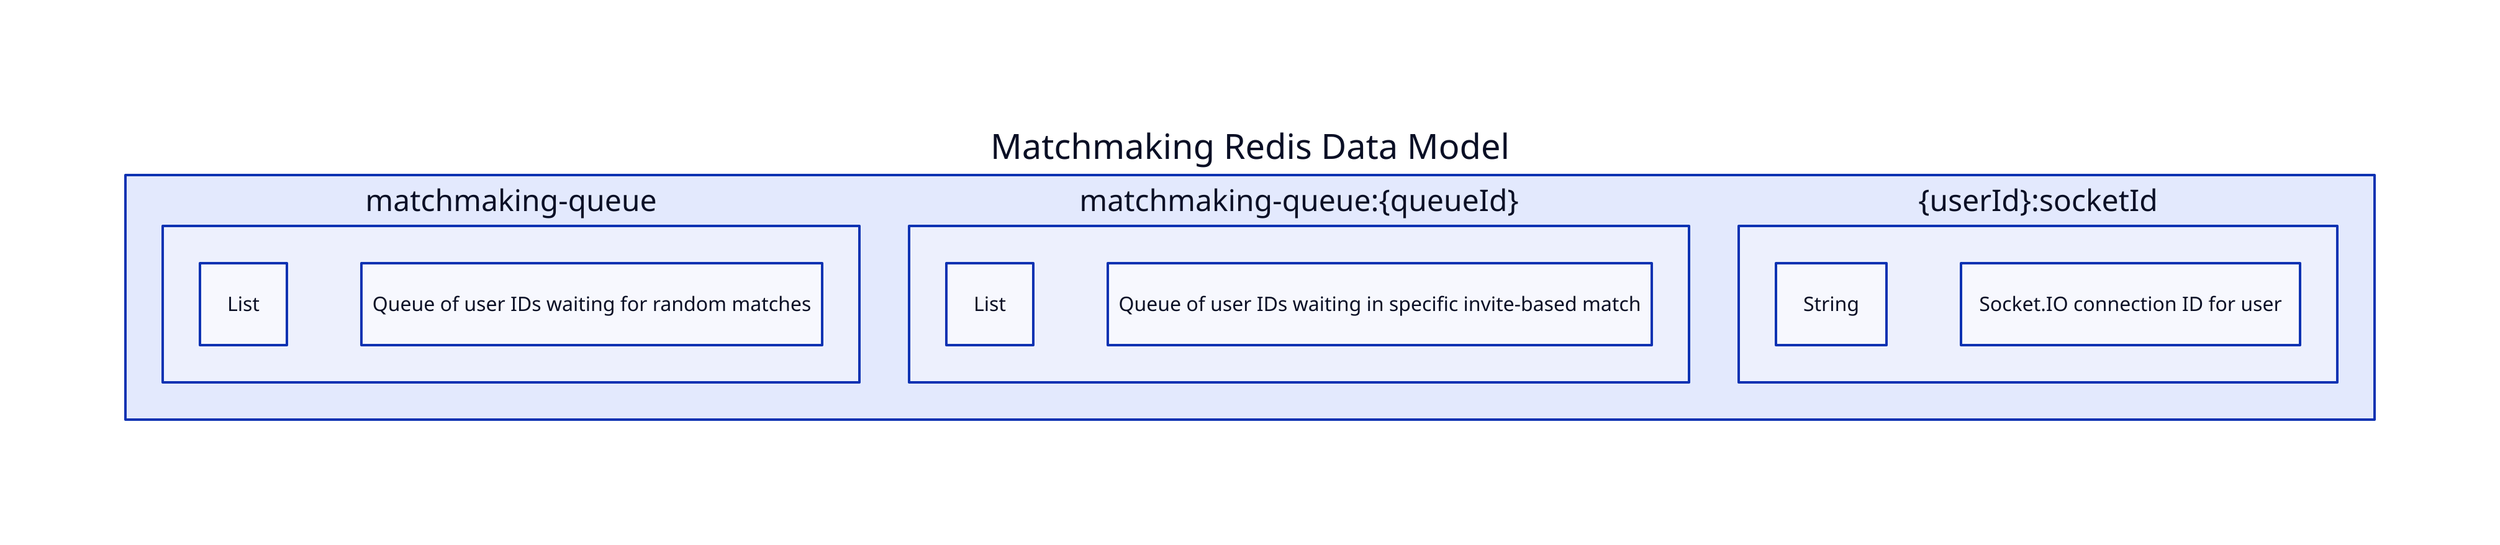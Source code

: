 Matchmaking Redis Data Model: {
  DefaultQueue: {
    shape: rectangle
    label: "matchmaking-queue"
    type: "List"
    description: "Queue of user IDs waiting for random matches"
  }

  InviteQueue: {
    shape: rectangle
    label: "matchmaking-queue:{queueId}"
    type: "List"
    description: "Queue of user IDs waiting in specific invite-based match"
  }

  SocketMapping: {
    shape: rectangle
    label: "{userId}:socketId"
    type: "String"
    description: "Socket.IO connection ID for user"
  }
}
